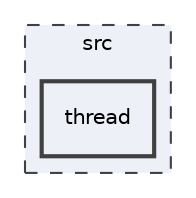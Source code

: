 digraph "thread"
{
 // INTERACTIVE_SVG=YES
 // LATEX_PDF_SIZE
  edge [fontname="Helvetica",fontsize="10",labelfontname="Helvetica",labelfontsize="10"];
  node [fontname="Helvetica",fontsize="10",shape=record];
  compound=true
  subgraph clusterdir_68267d1309a1af8e8297ef4c3efbcdba {
    graph [ bgcolor="#edf0f7", pencolor="grey25", style="filled,dashed,", label="src", fontname="Helvetica", fontsize="10", URL="dir_68267d1309a1af8e8297ef4c3efbcdba.html"]
  dir_bfedb72b9d87795234454f6223b9ab1e [shape=box, label="thread", style="filled,bold,", fillcolor="#edf0f7", color="grey25", URL="dir_bfedb72b9d87795234454f6223b9ab1e.html"];
  }
}
